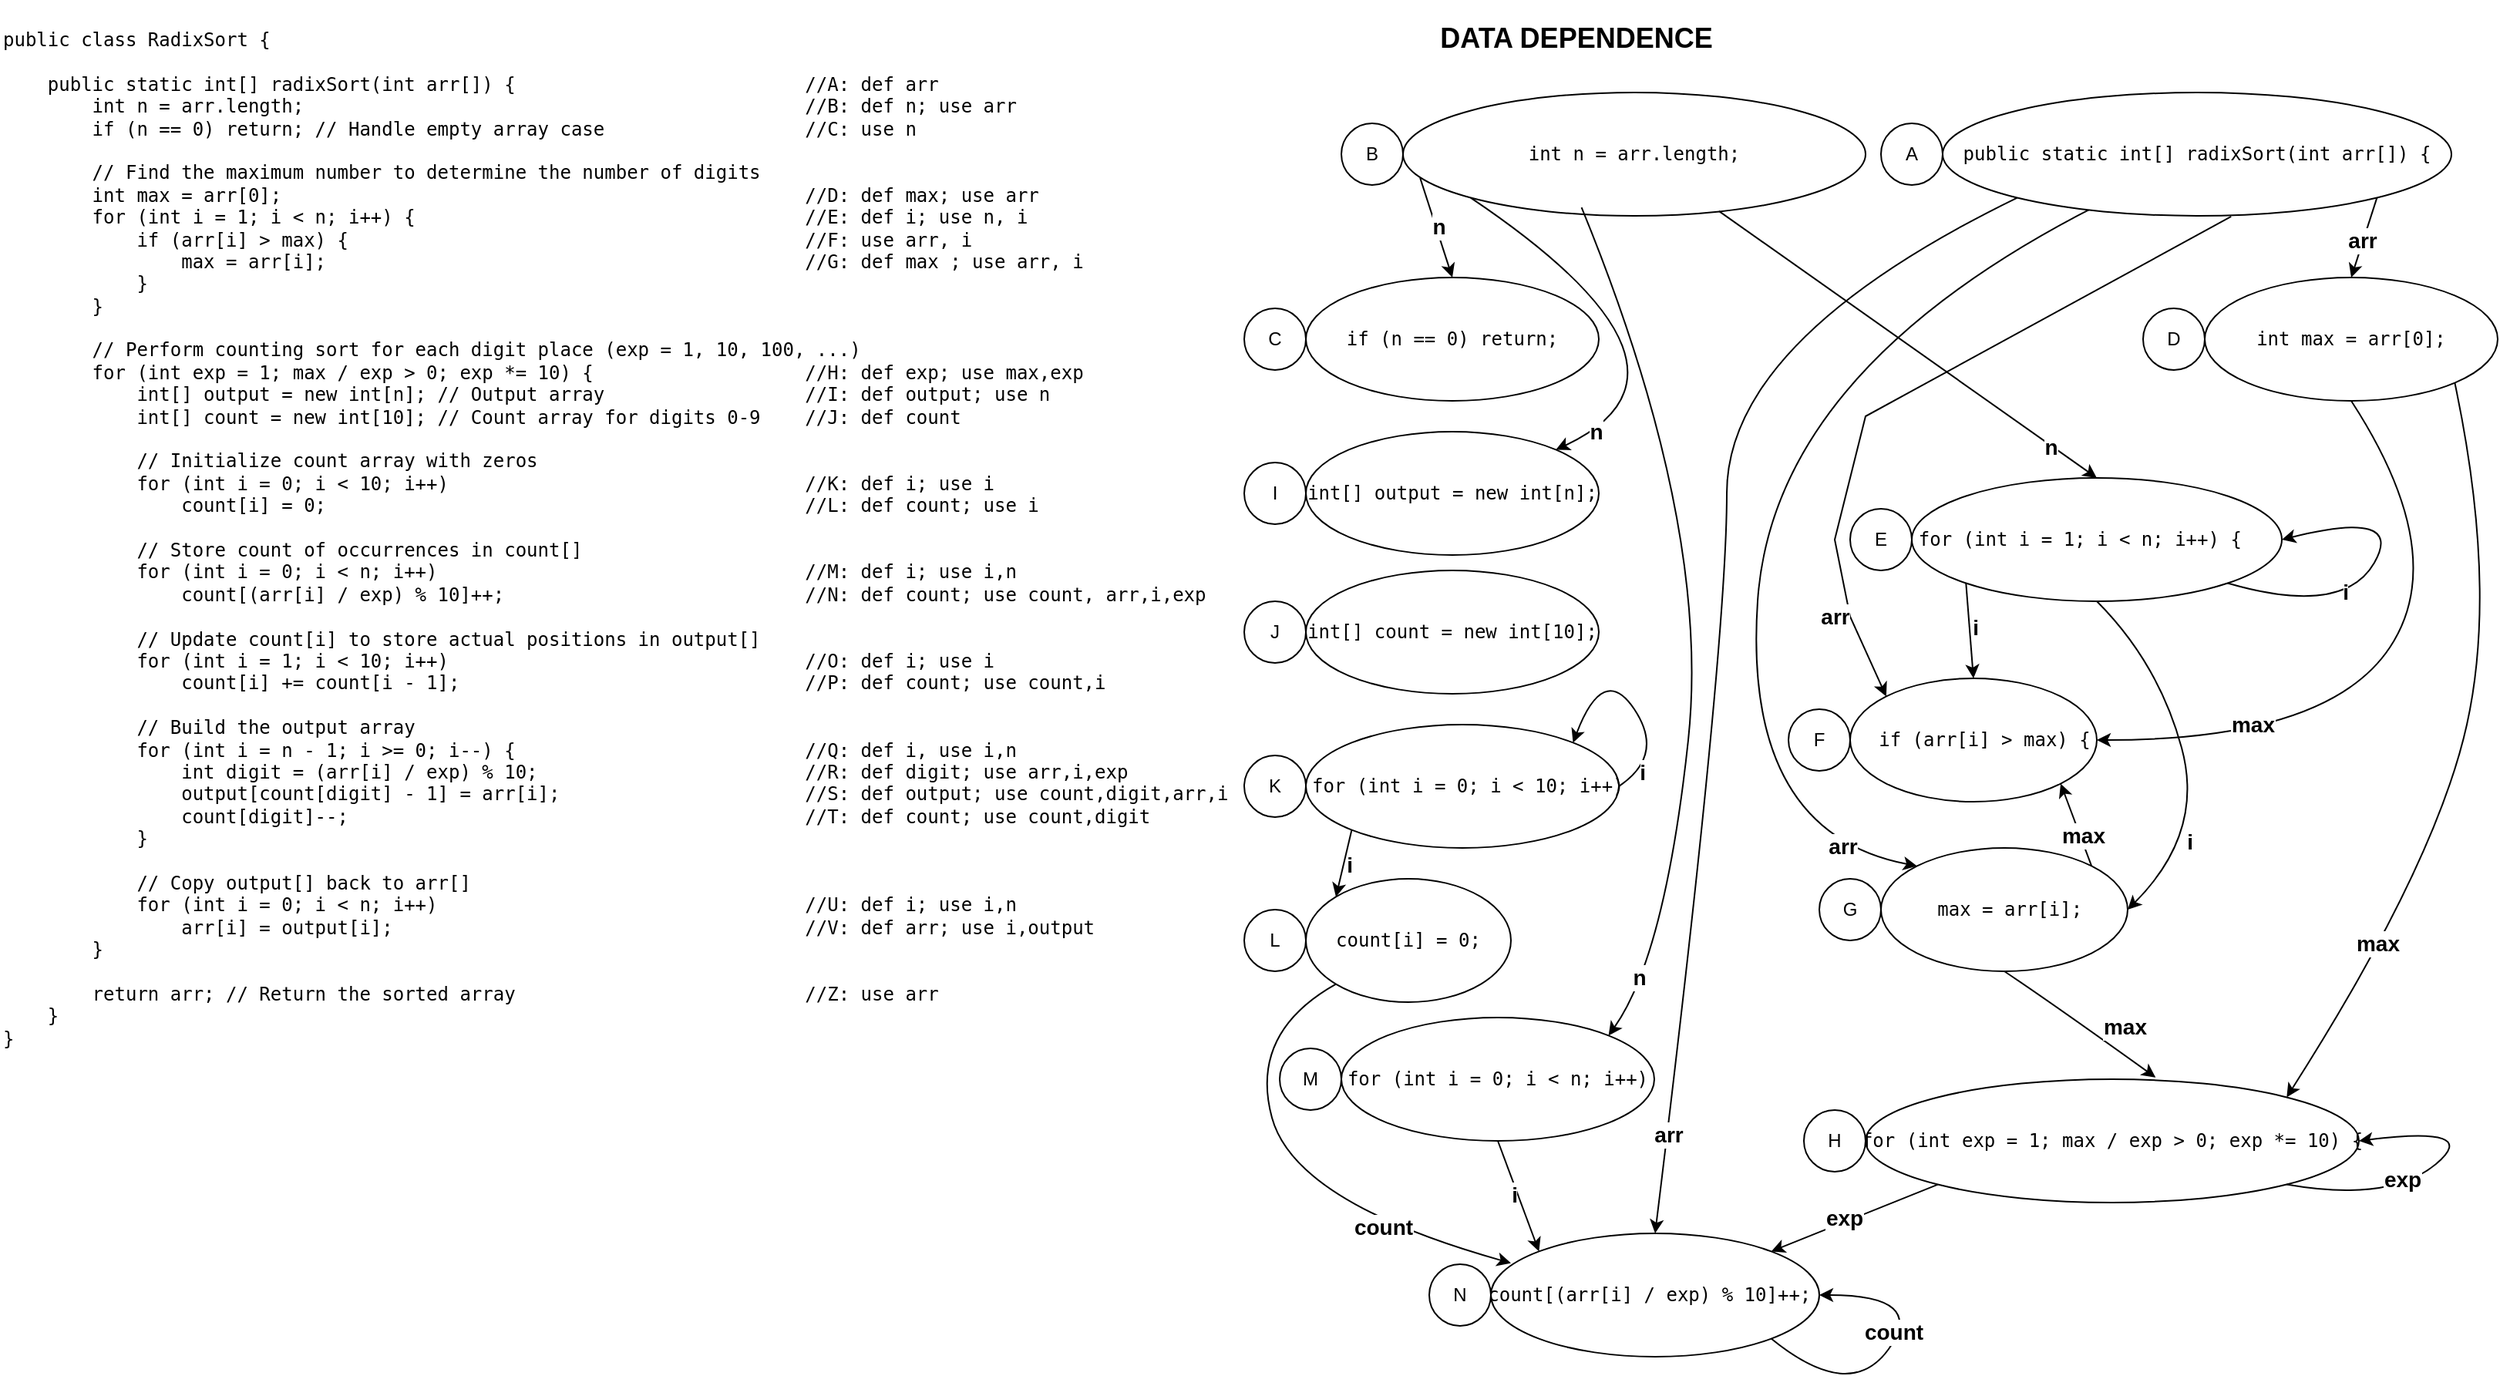 <mxfile version="26.2.3">
  <diagram name="Pagina-1" id="IpRWa3jcy0147Zh6d9rQ">
    <mxGraphModel dx="1680" dy="916" grid="1" gridSize="10" guides="1" tooltips="1" connect="1" arrows="1" fold="1" page="1" pageScale="1" pageWidth="827" pageHeight="1169" math="0" shadow="0">
      <root>
        <mxCell id="0" />
        <mxCell id="1" parent="0" />
        <mxCell id="yl5XS7yj3IDsIzwmvnov-1" value="&lt;pre id=&quot;yui_3_18_1_1_1743842538325_100&quot;&gt;&lt;code class=&quot;language-java&quot;&gt;public class RadixSort {&lt;br&gt;&lt;br&gt;    public static int[] radixSort(int arr[]) {&lt;span style=&quot;white-space: pre;&quot;&gt;&#x9;&lt;/span&gt;&lt;span style=&quot;white-space: pre;&quot;&gt;&#x9;&lt;/span&gt;&lt;span style=&quot;white-space: pre;&quot;&gt;&#x9;&lt;/span&gt;&lt;span style=&quot;white-space: pre;&quot;&gt;&#x9;&lt;/span&gt;//A: def arr&lt;br&gt;        int n = arr.length;&lt;span style=&quot;white-space: pre;&quot;&gt;&#x9;&lt;/span&gt;&lt;span style=&quot;white-space: pre;&quot;&gt;&#x9;&lt;span style=&quot;white-space: pre;&quot;&gt;&#x9;&lt;/span&gt;&lt;/span&gt;&lt;span style=&quot;white-space: pre;&quot;&gt;&#x9;&lt;/span&gt;&lt;span style=&quot;white-space: pre;&quot;&gt;&#x9;&lt;/span&gt;&lt;span style=&quot;white-space: pre;&quot;&gt;&#x9;&lt;/span&gt;&lt;span style=&quot;white-space: pre;&quot;&gt;//B: def n; use arr&lt;/span&gt;&lt;br&gt;        if (n == 0) return; // Handle empty array case&lt;span style=&quot;white-space: pre;&quot;&gt;&#x9;&lt;/span&gt;&lt;span style=&quot;white-space: pre;&quot;&gt;&#x9;&lt;/span&gt;&lt;span style=&quot;white-space: pre;&quot;&gt;&#x9;&lt;/span&gt;//C: use n&lt;br&gt;&lt;br&gt;        // Find the maximum number to determine the number of digits&lt;br&gt;        int max = arr[0];&lt;span style=&quot;white-space: pre;&quot;&gt;&#x9;&lt;/span&gt;&lt;span style=&quot;white-space: pre;&quot;&gt;&#x9;&lt;/span&gt;&lt;span style=&quot;white-space: pre;&quot;&gt;&#x9;&lt;/span&gt;&lt;span style=&quot;white-space: pre;&quot;&gt;&#x9;&lt;/span&gt;&lt;span style=&quot;white-space: pre;&quot;&gt;&#x9;&lt;/span&gt;&lt;span style=&quot;white-space: pre;&quot;&gt;&#x9;//&lt;/span&gt;D: def max; use arr&lt;br&gt;        for (int i = 1; i &amp;lt; n; i++) {&lt;span style=&quot;white-space: pre;&quot;&gt;&#x9;&lt;/span&gt;&lt;span style=&quot;white-space: pre;&quot;&gt;&#x9;&lt;/span&gt;&lt;span style=&quot;white-space: pre;&quot;&gt;&#x9;&lt;/span&gt;&lt;span style=&quot;white-space: pre;&quot;&gt;&#x9;&lt;/span&gt;&lt;span style=&quot;white-space: pre;&quot;&gt;&#x9;&lt;/span&gt;//E: def i; use n, i&lt;br&gt;            if (arr[i] &amp;gt; max) {&lt;span style=&quot;white-space: pre;&quot;&gt;&#x9;&lt;/span&gt;&lt;span style=&quot;white-space: pre;&quot;&gt;&#x9;&lt;/span&gt;&lt;span style=&quot;white-space: pre;&quot;&gt;&#x9;&lt;/span&gt;&lt;span style=&quot;white-space: pre;&quot;&gt;&#x9;&lt;/span&gt;&lt;span style=&quot;white-space: pre;&quot;&gt;&#x9;&lt;/span&gt;&lt;span style=&quot;white-space: pre;&quot;&gt;&#x9;&lt;/span&gt;//F: use arr, i&lt;br&gt;                max = arr[i];&lt;span style=&quot;white-space: pre;&quot;&gt;&#x9;&lt;/span&gt;&lt;span style=&quot;white-space: pre;&quot;&gt;&#x9;&lt;/span&gt;&lt;span style=&quot;white-space: pre;&quot;&gt;&#x9;&lt;/span&gt;&lt;span style=&quot;white-space: pre;&quot;&gt;&#x9;&lt;/span&gt;&lt;span style=&quot;white-space: pre;&quot;&gt;&#x9;&lt;/span&gt;&lt;span style=&quot;white-space: pre;&quot;&gt;&#x9;&lt;/span&gt;//G: def max ; use arr, i&lt;br&gt;            }&lt;br&gt;        }&lt;br&gt;&lt;br&gt;        // Perform counting sort for each digit place (exp = 1, 10, 100, ...)&lt;br&gt;        for (int exp = 1; max / exp &amp;gt; 0; exp *= 10) {&lt;span style=&quot;white-space: pre;&quot;&gt;&#x9;&lt;/span&gt;&lt;span style=&quot;white-space: pre;&quot;&gt;&#x9;&lt;/span&gt;&lt;span style=&quot;white-space: pre;&quot;&gt;&#x9;&lt;/span&gt;&lt;span style=&quot;white-space: pre;&quot;&gt;//&lt;/span&gt;H: def exp; use max,exp&lt;br&gt;            int[] output = new int[n]; // Output array&lt;span style=&quot;white-space: pre;&quot;&gt;&#x9;&lt;/span&gt;&lt;span style=&quot;white-space: pre;&quot;&gt;&#x9;&lt;/span&gt;&lt;span style=&quot;white-space: pre;&quot;&gt;&#x9;&lt;/span&gt;//I: def output; use n&lt;br&gt;            int[] count = new int[10]; // Count array for digits 0-9&lt;span style=&quot;white-space: pre;&quot;&gt;&#x9;&lt;/span&gt;//J: def count&lt;br&gt;&lt;br&gt;            // Initialize count array with zeros&lt;br&gt;            for (int i = 0; i &amp;lt; 10; i++)&lt;span style=&quot;white-space: pre;&quot;&gt;&#x9;&lt;/span&gt;&lt;span style=&quot;white-space: pre;&quot;&gt;&#x9;&lt;/span&gt;&lt;span style=&quot;white-space: pre;&quot;&gt;&#x9;&lt;/span&gt;&lt;span style=&quot;white-space: pre;&quot;&gt;&#x9;&lt;/span&gt;//K: def i; use i&lt;br&gt;                count[i] = 0;&lt;span style=&quot;white-space: pre;&quot;&gt;&#x9;&lt;/span&gt;&lt;span style=&quot;white-space: pre;&quot;&gt;&#x9;&lt;/span&gt;&lt;span style=&quot;white-space: pre;&quot;&gt;&#x9;&lt;/span&gt;&lt;span style=&quot;white-space: pre;&quot;&gt;&#x9;&lt;/span&gt;&lt;span style=&quot;white-space: pre;&quot;&gt;&#x9;&lt;/span&gt;&lt;span style=&quot;white-space: pre;&quot;&gt;&#x9;&lt;/span&gt;//L: def count; use i&lt;br&gt;&lt;br&gt;            // Store count of occurrences in count[]&lt;br&gt;            for (int i = 0; i &amp;lt; n; i++)&lt;span style=&quot;white-space: pre;&quot;&gt;&#x9;&lt;/span&gt;&lt;span style=&quot;white-space: pre;&quot;&gt;&#x9;&lt;/span&gt;&lt;span style=&quot;white-space: pre;&quot;&gt;&#x9;&lt;/span&gt;&lt;span style=&quot;white-space: pre;&quot;&gt;&#x9;&lt;/span&gt;&lt;span style=&quot;white-space: pre;&quot;&gt;&#x9;&lt;/span&gt;//M: def i; use i,n&lt;br&gt;                count[(arr[i] / exp) % 10]++;&lt;span style=&quot;white-space: pre;&quot;&gt;&#x9;&lt;/span&gt;&lt;span style=&quot;white-space: pre;&quot;&gt;&#x9;&lt;/span&gt;&lt;span style=&quot;white-space: pre;&quot;&gt;&#x9;&lt;/span&gt;&lt;span style=&quot;white-space: pre;&quot;&gt;&#x9;&lt;/span&gt;//N: def count; use count, arr,i,exp&lt;br&gt;&lt;br&gt;            // Update count[i] to store actual positions in output[]&lt;br&gt;            for (int i = 1; i &amp;lt; 10; i++)&lt;span style=&quot;white-space: pre;&quot;&gt;&#x9;&lt;/span&gt;&lt;span style=&quot;white-space: pre;&quot;&gt;&#x9;&lt;/span&gt;&lt;span style=&quot;white-space: pre;&quot;&gt;&#x9;&lt;/span&gt;&lt;span style=&quot;white-space: pre;&quot;&gt;&#x9;&lt;/span&gt;//O: def i; use i&lt;br&gt;                count[i] += count[i - 1];&lt;span style=&quot;white-space: pre;&quot;&gt;&#x9;&lt;/span&gt;&lt;span style=&quot;white-space: pre;&quot;&gt;&#x9;&lt;/span&gt;&lt;span style=&quot;white-space: pre;&quot;&gt;&#x9;&lt;/span&gt;&lt;span style=&quot;white-space: pre;&quot;&gt;&#x9;&lt;/span&gt;//P: def count; use count,i&lt;br&gt;&lt;br&gt;            // Build the output array&lt;br&gt;            for (int i = n - 1; i &amp;gt;= 0; i--) {&lt;span style=&quot;white-space: pre;&quot;&gt;&#x9;&lt;/span&gt;&lt;span style=&quot;white-space: pre;&quot;&gt;&#x9;&lt;/span&gt;&lt;span style=&quot;white-space: pre;&quot;&gt;&#x9;&lt;/span&gt;&lt;span style=&quot;white-space: pre;&quot;&gt;&#x9;&lt;/span&gt;//Q: def i, use i,n&lt;br&gt;                int digit = (arr[i] / exp) % 10;&lt;span style=&quot;white-space: pre;&quot;&gt;&#x9;&lt;/span&gt;&lt;span style=&quot;white-space: pre;&quot;&gt;&#x9;&lt;/span&gt;&lt;span style=&quot;white-space: pre;&quot;&gt;&#x9;&lt;/span&gt;//R: def digit; use arr,i,exp&lt;br&gt;                output[count[digit] - 1] = arr[i];&lt;span style=&quot;white-space: pre;&quot;&gt;&#x9;&lt;/span&gt;&lt;span style=&quot;white-space: pre;&quot;&gt;&#x9;&lt;/span&gt;&lt;span style=&quot;white-space: pre;&quot;&gt;&#x9;&lt;/span&gt;//S: def output; use count,digit,arr,i&lt;br&gt;                count[digit]--;&lt;span style=&quot;white-space: pre;&quot;&gt;&#x9;&lt;/span&gt;&lt;span style=&quot;white-space: pre;&quot;&gt;&#x9;&lt;/span&gt;&lt;span style=&quot;white-space: pre;&quot;&gt;&#x9;&lt;/span&gt;&lt;span style=&quot;white-space: pre;&quot;&gt;&#x9;&lt;/span&gt;&lt;span style=&quot;white-space: pre;&quot;&gt;&#x9;&lt;/span&gt;&lt;span style=&quot;white-space: pre;&quot;&gt;&#x9;&lt;/span&gt;//T: def count; use count,digit&lt;br&gt;            }&lt;br&gt;&lt;br&gt;            // Copy output[] back to arr[]&lt;br&gt;            for (int i = 0; i &amp;lt; n; i++)&lt;span style=&quot;white-space: pre;&quot;&gt;&#x9;&lt;/span&gt;&lt;span style=&quot;white-space: pre;&quot;&gt;&#x9;&lt;/span&gt;&lt;span style=&quot;white-space: pre;&quot;&gt;&#x9;&lt;/span&gt;&lt;span style=&quot;white-space: pre;&quot;&gt;&#x9;&lt;/span&gt;&lt;span style=&quot;white-space: pre;&quot;&gt;&#x9;&lt;/span&gt;//U: def i; use i,n&lt;br&gt;                arr[i] = output[i];&lt;span style=&quot;white-space: pre;&quot;&gt;&#x9;&lt;/span&gt;&lt;span style=&quot;white-space: pre;&quot;&gt;&#x9;&lt;/span&gt;&lt;span style=&quot;white-space: pre;&quot;&gt;&#x9;&lt;/span&gt;&lt;span style=&quot;white-space: pre;&quot;&gt;&#x9;&lt;/span&gt;&lt;span style=&quot;white-space: pre;&quot;&gt;&#x9;&lt;/span&gt;//V: def arr; use i,output&lt;br&gt;        }&lt;br&gt;        &lt;br&gt;        return arr; // Return the sorted array&lt;span style=&quot;white-space: pre;&quot;&gt;&#x9;&lt;/span&gt;&lt;span style=&quot;white-space: pre;&quot;&gt;&#x9;&lt;/span&gt;&lt;span style=&quot;white-space: pre;&quot;&gt;&#x9;&lt;/span&gt;&lt;span style=&quot;white-space: pre;&quot;&gt;&#x9;&lt;/span&gt;//Z: use arr&lt;br&gt;    }&lt;br&gt;}&lt;/code&gt;&lt;/pre&gt;" style="text;html=1;whiteSpace=wrap;overflow=hidden;rounded=0;" vertex="1" parent="1">
          <mxGeometry x="20" y="20" width="800" height="700" as="geometry" />
        </mxCell>
        <mxCell id="yl5XS7yj3IDsIzwmvnov-2" value="&lt;pre id=&quot;yui_3_18_1_1_1743842538325_100&quot;&gt;&lt;code class=&quot;language-java&quot;&gt;int n = arr.length;&lt;/code&gt;&lt;/pre&gt;" style="ellipse;whiteSpace=wrap;html=1;" vertex="1" parent="1">
          <mxGeometry x="930" y="80" width="300" height="80" as="geometry" />
        </mxCell>
        <mxCell id="yl5XS7yj3IDsIzwmvnov-3" value="B" style="ellipse;whiteSpace=wrap;html=1;" vertex="1" parent="1">
          <mxGeometry x="890" y="100" width="40" height="40" as="geometry" />
        </mxCell>
        <mxCell id="yl5XS7yj3IDsIzwmvnov-4" value="&lt;b&gt;&lt;font style=&quot;font-size: 18px;&quot;&gt;&amp;nbsp;DATA DEPENDENCE&lt;/font&gt;&lt;/b&gt;" style="text;html=1;align=center;verticalAlign=middle;whiteSpace=wrap;rounded=0;" vertex="1" parent="1">
          <mxGeometry x="910" y="30" width="260" height="30" as="geometry" />
        </mxCell>
        <mxCell id="yl5XS7yj3IDsIzwmvnov-5" value="&lt;pre id=&quot;yui_3_18_1_1_1743842538325_100&quot;&gt;&lt;code class=&quot;language-java&quot;&gt;if (n == 0) return;&lt;/code&gt;&lt;/pre&gt;" style="ellipse;whiteSpace=wrap;html=1;" vertex="1" parent="1">
          <mxGeometry x="867" y="200" width="190" height="80" as="geometry" />
        </mxCell>
        <mxCell id="yl5XS7yj3IDsIzwmvnov-6" value="C" style="ellipse;whiteSpace=wrap;html=1;" vertex="1" parent="1">
          <mxGeometry x="827" y="220" width="40" height="40" as="geometry" />
        </mxCell>
        <mxCell id="yl5XS7yj3IDsIzwmvnov-7" value="" style="endArrow=classic;html=1;rounded=0;exitX=0.037;exitY=0.693;exitDx=0;exitDy=0;entryX=0.5;entryY=0;entryDx=0;entryDy=0;fontSize=14;exitPerimeter=0;" edge="1" parent="1" source="yl5XS7yj3IDsIzwmvnov-2" target="yl5XS7yj3IDsIzwmvnov-5">
          <mxGeometry width="50" height="50" relative="1" as="geometry">
            <mxPoint x="860" y="420" as="sourcePoint" />
            <mxPoint x="910" y="370" as="targetPoint" />
          </mxGeometry>
        </mxCell>
        <mxCell id="yl5XS7yj3IDsIzwmvnov-9" value="&lt;div&gt;&lt;b&gt;n&lt;/b&gt;&lt;/div&gt;" style="edgeLabel;html=1;align=center;verticalAlign=middle;resizable=0;points=[];fontSize=14;" vertex="1" connectable="0" parent="yl5XS7yj3IDsIzwmvnov-7">
          <mxGeometry x="-0.034" y="2" relative="1" as="geometry">
            <mxPoint y="1" as="offset" />
          </mxGeometry>
        </mxCell>
        <mxCell id="yl5XS7yj3IDsIzwmvnov-11" value="&lt;pre id=&quot;yui_3_18_1_1_1743842538325_100&quot;&gt;&lt;code class=&quot;language-java&quot;&gt;int max = arr[0];&lt;/code&gt;&lt;/pre&gt;" style="ellipse;whiteSpace=wrap;html=1;" vertex="1" parent="1">
          <mxGeometry x="1450" y="200" width="190" height="80" as="geometry" />
        </mxCell>
        <mxCell id="yl5XS7yj3IDsIzwmvnov-12" value="D" style="ellipse;whiteSpace=wrap;html=1;" vertex="1" parent="1">
          <mxGeometry x="1410" y="220" width="40" height="40" as="geometry" />
        </mxCell>
        <mxCell id="yl5XS7yj3IDsIzwmvnov-16" value="" style="endArrow=classic;html=1;rounded=0;exitX=1;exitY=1;exitDx=0;exitDy=0;entryX=0.5;entryY=0;entryDx=0;entryDy=0;" edge="1" parent="1" source="yl5XS7yj3IDsIzwmvnov-80" target="yl5XS7yj3IDsIzwmvnov-11">
          <mxGeometry width="50" height="50" relative="1" as="geometry">
            <mxPoint x="860" y="420" as="sourcePoint" />
            <mxPoint x="910" y="370" as="targetPoint" />
          </mxGeometry>
        </mxCell>
        <mxCell id="yl5XS7yj3IDsIzwmvnov-17" value="&lt;b&gt;arr&lt;/b&gt;" style="edgeLabel;html=1;align=center;verticalAlign=middle;resizable=0;points=[];fontSize=14;" vertex="1" connectable="0" parent="yl5XS7yj3IDsIzwmvnov-16">
          <mxGeometry x="0.032" y="-1" relative="1" as="geometry">
            <mxPoint y="1" as="offset" />
          </mxGeometry>
        </mxCell>
        <mxCell id="yl5XS7yj3IDsIzwmvnov-18" value="&lt;pre id=&quot;yui_3_18_1_1_1743842538325_100&quot;&gt;&lt;code class=&quot;language-java&quot;&gt;for (int i = 1; i &amp;lt; n; i++) {&lt;span style=&quot;white-space: pre;&quot;&gt;&#x9;&lt;/span&gt;&lt;/code&gt;&lt;/pre&gt;" style="ellipse;whiteSpace=wrap;html=1;" vertex="1" parent="1">
          <mxGeometry x="1260" y="330" width="240" height="80" as="geometry" />
        </mxCell>
        <mxCell id="yl5XS7yj3IDsIzwmvnov-19" value="E" style="ellipse;whiteSpace=wrap;html=1;" vertex="1" parent="1">
          <mxGeometry x="1220" y="350" width="40" height="40" as="geometry" />
        </mxCell>
        <mxCell id="yl5XS7yj3IDsIzwmvnov-20" value="" style="endArrow=classic;html=1;rounded=0;exitX=0.683;exitY=0.962;exitDx=0;exitDy=0;exitPerimeter=0;entryX=0.5;entryY=0;entryDx=0;entryDy=0;" edge="1" parent="1" source="yl5XS7yj3IDsIzwmvnov-2" target="yl5XS7yj3IDsIzwmvnov-18">
          <mxGeometry width="50" height="50" relative="1" as="geometry">
            <mxPoint x="860" y="420" as="sourcePoint" />
            <mxPoint x="910" y="370" as="targetPoint" />
          </mxGeometry>
        </mxCell>
        <mxCell id="yl5XS7yj3IDsIzwmvnov-21" value="n" style="edgeLabel;html=1;align=center;verticalAlign=middle;resizable=0;points=[];fontStyle=1;fontSize=14;" vertex="1" connectable="0" parent="yl5XS7yj3IDsIzwmvnov-20">
          <mxGeometry x="0.317" y="2" relative="1" as="geometry">
            <mxPoint x="52" y="41" as="offset" />
          </mxGeometry>
        </mxCell>
        <mxCell id="yl5XS7yj3IDsIzwmvnov-22" value="" style="curved=1;endArrow=classic;html=1;rounded=0;exitX=1;exitY=1;exitDx=0;exitDy=0;entryX=1;entryY=0.5;entryDx=0;entryDy=0;" edge="1" parent="1" source="yl5XS7yj3IDsIzwmvnov-18" target="yl5XS7yj3IDsIzwmvnov-18">
          <mxGeometry width="50" height="50" relative="1" as="geometry">
            <mxPoint x="860" y="420" as="sourcePoint" />
            <mxPoint x="910" y="370" as="targetPoint" />
            <Array as="points">
              <mxPoint x="1540" y="420" />
              <mxPoint x="1580" y="350" />
            </Array>
          </mxGeometry>
        </mxCell>
        <mxCell id="yl5XS7yj3IDsIzwmvnov-23" value="&lt;b&gt;i&lt;/b&gt;" style="edgeLabel;html=1;align=center;verticalAlign=middle;resizable=0;points=[];fontSize=14;" vertex="1" connectable="0" parent="yl5XS7yj3IDsIzwmvnov-22">
          <mxGeometry x="-0.223" y="8" relative="1" as="geometry">
            <mxPoint y="1" as="offset" />
          </mxGeometry>
        </mxCell>
        <mxCell id="yl5XS7yj3IDsIzwmvnov-24" value="&lt;pre id=&quot;yui_3_18_1_1_1743842538325_100&quot;&gt;&lt;code class=&quot;language-java&quot;&gt;  if (arr[i] &amp;gt; max) {&lt;/code&gt;&lt;/pre&gt;" style="ellipse;whiteSpace=wrap;html=1;" vertex="1" parent="1">
          <mxGeometry x="1220" y="460" width="160" height="80" as="geometry" />
        </mxCell>
        <mxCell id="yl5XS7yj3IDsIzwmvnov-25" value="F" style="ellipse;whiteSpace=wrap;html=1;" vertex="1" parent="1">
          <mxGeometry x="1180" y="480" width="40" height="40" as="geometry" />
        </mxCell>
        <mxCell id="yl5XS7yj3IDsIzwmvnov-26" value="" style="endArrow=classic;html=1;rounded=0;exitX=0;exitY=1;exitDx=0;exitDy=0;entryX=0.5;entryY=0;entryDx=0;entryDy=0;" edge="1" parent="1" source="yl5XS7yj3IDsIzwmvnov-18" target="yl5XS7yj3IDsIzwmvnov-24">
          <mxGeometry width="50" height="50" relative="1" as="geometry">
            <mxPoint x="1270" y="330" as="sourcePoint" />
            <mxPoint x="1320" y="280" as="targetPoint" />
          </mxGeometry>
        </mxCell>
        <mxCell id="yl5XS7yj3IDsIzwmvnov-27" value="&lt;font style=&quot;font-size: 14px;&quot;&gt;&lt;b&gt;i&lt;/b&gt;&lt;/font&gt;" style="edgeLabel;html=1;align=center;verticalAlign=middle;resizable=0;points=[];" vertex="1" connectable="0" parent="yl5XS7yj3IDsIzwmvnov-26">
          <mxGeometry x="-0.074" y="3" relative="1" as="geometry">
            <mxPoint as="offset" />
          </mxGeometry>
        </mxCell>
        <mxCell id="yl5XS7yj3IDsIzwmvnov-28" value="" style="endArrow=classic;html=1;rounded=0;exitX=0.567;exitY=1.006;exitDx=0;exitDy=0;exitPerimeter=0;entryX=0;entryY=0;entryDx=0;entryDy=0;" edge="1" parent="1" source="yl5XS7yj3IDsIzwmvnov-80" target="yl5XS7yj3IDsIzwmvnov-24">
          <mxGeometry width="50" height="50" relative="1" as="geometry">
            <mxPoint x="1270" y="330" as="sourcePoint" />
            <mxPoint x="1320" y="280" as="targetPoint" />
            <Array as="points">
              <mxPoint x="1230" y="290" />
              <mxPoint x="1210" y="370" />
              <mxPoint x="1220" y="420" />
            </Array>
          </mxGeometry>
        </mxCell>
        <mxCell id="yl5XS7yj3IDsIzwmvnov-30" value="&lt;b&gt;&lt;font style=&quot;font-size: 14px;&quot;&gt;arr&lt;/font&gt;&lt;/b&gt;" style="edgeLabel;html=1;align=center;verticalAlign=middle;resizable=0;points=[];" vertex="1" connectable="0" parent="yl5XS7yj3IDsIzwmvnov-28">
          <mxGeometry x="-0.115" y="1" relative="1" as="geometry">
            <mxPoint x="-79" y="161" as="offset" />
          </mxGeometry>
        </mxCell>
        <mxCell id="yl5XS7yj3IDsIzwmvnov-31" value="" style="curved=1;endArrow=classic;html=1;rounded=0;exitX=0.5;exitY=1;exitDx=0;exitDy=0;entryX=1;entryY=0.5;entryDx=0;entryDy=0;" edge="1" parent="1" source="yl5XS7yj3IDsIzwmvnov-11" target="yl5XS7yj3IDsIzwmvnov-24">
          <mxGeometry width="50" height="50" relative="1" as="geometry">
            <mxPoint x="1270" y="330" as="sourcePoint" />
            <mxPoint x="1320" y="280" as="targetPoint" />
            <Array as="points">
              <mxPoint x="1610" y="380" />
              <mxPoint x="1530" y="500" />
            </Array>
          </mxGeometry>
        </mxCell>
        <mxCell id="yl5XS7yj3IDsIzwmvnov-32" value="&lt;b&gt;&lt;font style=&quot;font-size: 14px;&quot;&gt;max&lt;/font&gt;&lt;/b&gt;" style="edgeLabel;html=1;align=center;verticalAlign=middle;resizable=0;points=[];" vertex="1" connectable="0" parent="yl5XS7yj3IDsIzwmvnov-31">
          <mxGeometry x="0.756" y="1" relative="1" as="geometry">
            <mxPoint x="50" y="-11" as="offset" />
          </mxGeometry>
        </mxCell>
        <mxCell id="yl5XS7yj3IDsIzwmvnov-33" value="&lt;pre id=&quot;yui_3_18_1_1_1743842538325_100&quot;&gt;&lt;code class=&quot;language-java&quot;&gt; max = arr[i];&lt;/code&gt;&lt;/pre&gt;" style="ellipse;whiteSpace=wrap;html=1;" vertex="1" parent="1">
          <mxGeometry x="1240" y="570" width="160" height="80" as="geometry" />
        </mxCell>
        <mxCell id="yl5XS7yj3IDsIzwmvnov-34" value="G" style="ellipse;whiteSpace=wrap;html=1;" vertex="1" parent="1">
          <mxGeometry x="1200" y="590" width="40" height="40" as="geometry" />
        </mxCell>
        <mxCell id="yl5XS7yj3IDsIzwmvnov-35" value="" style="endArrow=classic;html=1;rounded=0;exitX=1;exitY=0;exitDx=0;exitDy=0;entryX=1;entryY=1;entryDx=0;entryDy=0;" edge="1" parent="1" source="yl5XS7yj3IDsIzwmvnov-33" target="yl5XS7yj3IDsIzwmvnov-24">
          <mxGeometry width="50" height="50" relative="1" as="geometry">
            <mxPoint x="1250" y="410" as="sourcePoint" />
            <mxPoint x="1300" y="360" as="targetPoint" />
          </mxGeometry>
        </mxCell>
        <mxCell id="yl5XS7yj3IDsIzwmvnov-36" value="&lt;font style=&quot;font-size: 14px;&quot;&gt;&lt;b&gt;max&lt;/b&gt;&lt;/font&gt;" style="edgeLabel;html=1;align=center;verticalAlign=middle;resizable=0;points=[];" vertex="1" connectable="0" parent="yl5XS7yj3IDsIzwmvnov-35">
          <mxGeometry x="-0.258" y="-2" relative="1" as="geometry">
            <mxPoint as="offset" />
          </mxGeometry>
        </mxCell>
        <mxCell id="yl5XS7yj3IDsIzwmvnov-37" value="" style="curved=1;endArrow=classic;html=1;rounded=0;exitX=0.5;exitY=1;exitDx=0;exitDy=0;entryX=1;entryY=0.5;entryDx=0;entryDy=0;" edge="1" parent="1" source="yl5XS7yj3IDsIzwmvnov-18" target="yl5XS7yj3IDsIzwmvnov-33">
          <mxGeometry width="50" height="50" relative="1" as="geometry">
            <mxPoint x="1250" y="410" as="sourcePoint" />
            <mxPoint x="1300" y="360" as="targetPoint" />
            <Array as="points">
              <mxPoint x="1420" y="450" />
              <mxPoint x="1450" y="560" />
            </Array>
          </mxGeometry>
        </mxCell>
        <mxCell id="yl5XS7yj3IDsIzwmvnov-38" value="&lt;font style=&quot;font-size: 14px;&quot;&gt;&lt;b&gt;i&lt;/b&gt;&lt;/font&gt;" style="edgeLabel;html=1;align=center;verticalAlign=middle;resizable=0;points=[];" vertex="1" connectable="0" parent="yl5XS7yj3IDsIzwmvnov-37">
          <mxGeometry x="0.51" y="-3" relative="1" as="geometry">
            <mxPoint as="offset" />
          </mxGeometry>
        </mxCell>
        <mxCell id="yl5XS7yj3IDsIzwmvnov-39" value="" style="curved=1;endArrow=classic;html=1;rounded=0;exitX=0.303;exitY=0.918;exitDx=0;exitDy=0;exitPerimeter=0;entryX=0;entryY=0;entryDx=0;entryDy=0;" edge="1" parent="1" source="yl5XS7yj3IDsIzwmvnov-80" target="yl5XS7yj3IDsIzwmvnov-33">
          <mxGeometry width="50" height="50" relative="1" as="geometry">
            <mxPoint x="1250" y="450" as="sourcePoint" />
            <mxPoint x="1300" y="400" as="targetPoint" />
            <Array as="points">
              <mxPoint x="1170" y="260" />
              <mxPoint x="1150" y="560" />
            </Array>
          </mxGeometry>
        </mxCell>
        <mxCell id="yl5XS7yj3IDsIzwmvnov-40" value="&lt;b&gt;&lt;font style=&quot;font-size: 14px;&quot;&gt;arr&lt;/font&gt;&lt;/b&gt;" style="edgeLabel;html=1;align=center;verticalAlign=middle;resizable=0;points=[];" vertex="1" connectable="0" parent="yl5XS7yj3IDsIzwmvnov-39">
          <mxGeometry x="0.844" y="4" relative="1" as="geometry">
            <mxPoint as="offset" />
          </mxGeometry>
        </mxCell>
        <mxCell id="yl5XS7yj3IDsIzwmvnov-42" value="&lt;pre id=&quot;yui_3_18_1_1_1743842538325_100&quot;&gt;&lt;code class=&quot;language-java&quot;&gt;for (int exp = 1; max / exp &amp;gt; 0; exp *= 10) {&lt;/code&gt;&lt;/pre&gt;" style="ellipse;whiteSpace=wrap;html=1;" vertex="1" parent="1">
          <mxGeometry x="1230" y="720" width="320" height="80" as="geometry" />
        </mxCell>
        <mxCell id="yl5XS7yj3IDsIzwmvnov-43" value="H" style="ellipse;whiteSpace=wrap;html=1;" vertex="1" parent="1">
          <mxGeometry x="1190" y="740" width="40" height="40" as="geometry" />
        </mxCell>
        <mxCell id="yl5XS7yj3IDsIzwmvnov-45" value="" style="curved=1;endArrow=classic;html=1;rounded=0;exitX=1;exitY=1;exitDx=0;exitDy=0;entryX=1;entryY=0.5;entryDx=0;entryDy=0;" edge="1" parent="1" source="yl5XS7yj3IDsIzwmvnov-42" target="yl5XS7yj3IDsIzwmvnov-42">
          <mxGeometry width="50" height="50" relative="1" as="geometry">
            <mxPoint x="1400" y="660" as="sourcePoint" />
            <mxPoint x="1450" y="610" as="targetPoint" />
            <Array as="points">
              <mxPoint x="1570" y="800" />
              <mxPoint x="1630" y="750" />
            </Array>
          </mxGeometry>
        </mxCell>
        <mxCell id="yl5XS7yj3IDsIzwmvnov-47" value="&lt;font style=&quot;font-size: 14px;&quot;&gt;&lt;b&gt;exp&lt;/b&gt;&lt;/font&gt;" style="edgeLabel;html=1;align=center;verticalAlign=middle;resizable=0;points=[];" vertex="1" connectable="0" parent="yl5XS7yj3IDsIzwmvnov-45">
          <mxGeometry x="-0.26" y="8" relative="1" as="geometry">
            <mxPoint y="1" as="offset" />
          </mxGeometry>
        </mxCell>
        <mxCell id="yl5XS7yj3IDsIzwmvnov-48" value="" style="curved=1;endArrow=classic;html=1;rounded=0;exitX=0.5;exitY=1;exitDx=0;exitDy=0;entryX=0.588;entryY=-0.014;entryDx=0;entryDy=0;entryPerimeter=0;" edge="1" parent="1" source="yl5XS7yj3IDsIzwmvnov-33" target="yl5XS7yj3IDsIzwmvnov-42">
          <mxGeometry width="50" height="50" relative="1" as="geometry">
            <mxPoint x="1080" y="590" as="sourcePoint" />
            <mxPoint x="1130" y="540" as="targetPoint" />
            <Array as="points">
              <mxPoint x="1350" y="670" />
            </Array>
          </mxGeometry>
        </mxCell>
        <mxCell id="yl5XS7yj3IDsIzwmvnov-49" value="&lt;font style=&quot;font-size: 14px;&quot;&gt;&lt;b&gt;max&lt;/b&gt;&lt;/font&gt;" style="edgeLabel;html=1;align=center;verticalAlign=middle;resizable=0;points=[];" vertex="1" connectable="0" parent="yl5XS7yj3IDsIzwmvnov-48">
          <mxGeometry x="0.505" y="6" relative="1" as="geometry">
            <mxPoint y="-11" as="offset" />
          </mxGeometry>
        </mxCell>
        <mxCell id="yl5XS7yj3IDsIzwmvnov-50" value="&lt;pre id=&quot;yui_3_18_1_1_1743842538325_100&quot;&gt;&lt;code class=&quot;language-java&quot;&gt;int[] output = new int[n];&lt;/code&gt;&lt;/pre&gt;" style="ellipse;whiteSpace=wrap;html=1;" vertex="1" parent="1">
          <mxGeometry x="867" y="300" width="190" height="80" as="geometry" />
        </mxCell>
        <mxCell id="yl5XS7yj3IDsIzwmvnov-51" value="I" style="ellipse;whiteSpace=wrap;html=1;" vertex="1" parent="1">
          <mxGeometry x="827" y="320" width="40" height="40" as="geometry" />
        </mxCell>
        <mxCell id="yl5XS7yj3IDsIzwmvnov-52" value="" style="curved=1;endArrow=classic;html=1;rounded=0;exitX=0;exitY=1;exitDx=0;exitDy=0;entryX=1;entryY=0;entryDx=0;entryDy=0;" edge="1" parent="1" source="yl5XS7yj3IDsIzwmvnov-2" target="yl5XS7yj3IDsIzwmvnov-50">
          <mxGeometry width="50" height="50" relative="1" as="geometry">
            <mxPoint x="930" y="400" as="sourcePoint" />
            <mxPoint x="980" y="350" as="targetPoint" />
            <Array as="points">
              <mxPoint x="1140" y="260" />
            </Array>
          </mxGeometry>
        </mxCell>
        <mxCell id="yl5XS7yj3IDsIzwmvnov-53" value="&lt;font style=&quot;font-size: 14px;&quot;&gt;&lt;b&gt;n&lt;/b&gt;&lt;/font&gt;" style="edgeLabel;html=1;align=center;verticalAlign=middle;resizable=0;points=[];" vertex="1" connectable="0" parent="yl5XS7yj3IDsIzwmvnov-52">
          <mxGeometry x="0.826" relative="1" as="geometry">
            <mxPoint as="offset" />
          </mxGeometry>
        </mxCell>
        <mxCell id="yl5XS7yj3IDsIzwmvnov-54" value="&lt;pre id=&quot;yui_3_18_1_1_1743842538325_100&quot;&gt;&lt;code class=&quot;language-java&quot;&gt;int[] count = new int[10];&lt;/code&gt;&lt;/pre&gt;" style="ellipse;whiteSpace=wrap;html=1;" vertex="1" parent="1">
          <mxGeometry x="867" y="390" width="190" height="80" as="geometry" />
        </mxCell>
        <mxCell id="yl5XS7yj3IDsIzwmvnov-55" value="J" style="ellipse;whiteSpace=wrap;html=1;" vertex="1" parent="1">
          <mxGeometry x="827" y="410" width="40" height="40" as="geometry" />
        </mxCell>
        <mxCell id="yl5XS7yj3IDsIzwmvnov-57" value="&lt;pre id=&quot;yui_3_18_1_1_1743842538325_100&quot;&gt;&lt;code class=&quot;language-java&quot;&gt; for (int i = 0; i &amp;lt; 10; i++)&lt;/code&gt;&lt;/pre&gt;" style="ellipse;whiteSpace=wrap;html=1;" vertex="1" parent="1">
          <mxGeometry x="867" y="490" width="203" height="80" as="geometry" />
        </mxCell>
        <mxCell id="yl5XS7yj3IDsIzwmvnov-58" value="K" style="ellipse;whiteSpace=wrap;html=1;" vertex="1" parent="1">
          <mxGeometry x="827" y="510" width="40" height="40" as="geometry" />
        </mxCell>
        <mxCell id="yl5XS7yj3IDsIzwmvnov-59" value="" style="curved=1;endArrow=classic;html=1;rounded=0;exitX=1;exitY=0.5;exitDx=0;exitDy=0;entryX=1;entryY=0;entryDx=0;entryDy=0;" edge="1" parent="1" source="yl5XS7yj3IDsIzwmvnov-57" target="yl5XS7yj3IDsIzwmvnov-57">
          <mxGeometry width="50" height="50" relative="1" as="geometry">
            <mxPoint x="1020" y="460" as="sourcePoint" />
            <mxPoint x="1070" y="410" as="targetPoint" />
            <Array as="points">
              <mxPoint x="1100" y="510" />
              <mxPoint x="1060" y="450" />
            </Array>
          </mxGeometry>
        </mxCell>
        <mxCell id="yl5XS7yj3IDsIzwmvnov-61" value="&lt;b&gt;&lt;font style=&quot;font-size: 14px;&quot;&gt;i&lt;/font&gt;&lt;/b&gt;" style="edgeLabel;html=1;align=center;verticalAlign=middle;resizable=0;points=[];" vertex="1" connectable="0" parent="yl5XS7yj3IDsIzwmvnov-59">
          <mxGeometry x="-0.785" relative="1" as="geometry">
            <mxPoint as="offset" />
          </mxGeometry>
        </mxCell>
        <mxCell id="yl5XS7yj3IDsIzwmvnov-62" value="&lt;pre id=&quot;yui_3_18_1_1_1743842538325_100&quot;&gt;&lt;code class=&quot;language-java&quot;&gt;count[i] = 0;&lt;/code&gt;&lt;/pre&gt;" style="ellipse;whiteSpace=wrap;html=1;" vertex="1" parent="1">
          <mxGeometry x="867" y="590" width="133" height="80" as="geometry" />
        </mxCell>
        <mxCell id="yl5XS7yj3IDsIzwmvnov-63" value="L" style="ellipse;whiteSpace=wrap;html=1;" vertex="1" parent="1">
          <mxGeometry x="827" y="610" width="40" height="40" as="geometry" />
        </mxCell>
        <mxCell id="yl5XS7yj3IDsIzwmvnov-64" value="" style="endArrow=classic;html=1;rounded=0;exitX=0;exitY=1;exitDx=0;exitDy=0;entryX=0;entryY=0;entryDx=0;entryDy=0;" edge="1" parent="1" source="yl5XS7yj3IDsIzwmvnov-57" target="yl5XS7yj3IDsIzwmvnov-62">
          <mxGeometry width="50" height="50" relative="1" as="geometry">
            <mxPoint x="930" y="520" as="sourcePoint" />
            <mxPoint x="980" y="470" as="targetPoint" />
          </mxGeometry>
        </mxCell>
        <mxCell id="yl5XS7yj3IDsIzwmvnov-65" value="&lt;font style=&quot;font-size: 14px;&quot;&gt;&lt;b&gt;i&lt;/b&gt;&lt;/font&gt;" style="edgeLabel;html=1;align=center;verticalAlign=middle;resizable=0;points=[];" vertex="1" connectable="0" parent="yl5XS7yj3IDsIzwmvnov-64">
          <mxGeometry x="-0.023" y="3" relative="1" as="geometry">
            <mxPoint as="offset" />
          </mxGeometry>
        </mxCell>
        <mxCell id="yl5XS7yj3IDsIzwmvnov-66" value="&lt;pre id=&quot;yui_3_18_1_1_1743842538325_100&quot;&gt;&lt;code class=&quot;language-java&quot;&gt;for (int i = 0; i &amp;lt; n; i++)&lt;/code&gt;&lt;/pre&gt;" style="ellipse;whiteSpace=wrap;html=1;" vertex="1" parent="1">
          <mxGeometry x="890" y="680" width="203" height="80" as="geometry" />
        </mxCell>
        <mxCell id="yl5XS7yj3IDsIzwmvnov-67" value="M" style="ellipse;whiteSpace=wrap;html=1;" vertex="1" parent="1">
          <mxGeometry x="850" y="700" width="40" height="40" as="geometry" />
        </mxCell>
        <mxCell id="yl5XS7yj3IDsIzwmvnov-68" value="" style="curved=1;endArrow=classic;html=1;rounded=0;exitX=1;exitY=1;exitDx=0;exitDy=0;entryX=1;entryY=0;entryDx=0;entryDy=0;" edge="1" parent="1" source="yl5XS7yj3IDsIzwmvnov-11" target="yl5XS7yj3IDsIzwmvnov-42">
          <mxGeometry width="50" height="50" relative="1" as="geometry">
            <mxPoint x="770" y="440" as="sourcePoint" />
            <mxPoint x="820" y="390" as="targetPoint" />
            <Array as="points">
              <mxPoint x="1640" y="400" />
              <mxPoint x="1600" y="580" />
            </Array>
          </mxGeometry>
        </mxCell>
        <mxCell id="yl5XS7yj3IDsIzwmvnov-69" value="&lt;font style=&quot;font-size: 14px;&quot;&gt;&lt;b&gt;max&lt;/b&gt;&lt;/font&gt;" style="edgeLabel;html=1;align=center;verticalAlign=middle;resizable=0;points=[];" vertex="1" connectable="0" parent="yl5XS7yj3IDsIzwmvnov-68">
          <mxGeometry x="0.536" y="-4" relative="1" as="geometry">
            <mxPoint as="offset" />
          </mxGeometry>
        </mxCell>
        <mxCell id="yl5XS7yj3IDsIzwmvnov-70" value="" style="curved=1;endArrow=classic;html=1;rounded=0;exitX=0.386;exitY=0.932;exitDx=0;exitDy=0;exitPerimeter=0;entryX=1;entryY=0;entryDx=0;entryDy=0;" edge="1" parent="1" source="yl5XS7yj3IDsIzwmvnov-2" target="yl5XS7yj3IDsIzwmvnov-66">
          <mxGeometry width="50" height="50" relative="1" as="geometry">
            <mxPoint x="770" y="440" as="sourcePoint" />
            <mxPoint x="820" y="390" as="targetPoint" />
            <Array as="points">
              <mxPoint x="1130" y="360" />
              <mxPoint x="1100" y="640" />
            </Array>
          </mxGeometry>
        </mxCell>
        <mxCell id="yl5XS7yj3IDsIzwmvnov-71" value="&lt;font style=&quot;font-size: 14px;&quot;&gt;&lt;b&gt;n&lt;/b&gt;&lt;/font&gt;" style="edgeLabel;html=1;align=center;verticalAlign=middle;resizable=0;points=[];" vertex="1" connectable="0" parent="yl5XS7yj3IDsIzwmvnov-70">
          <mxGeometry x="0.848" y="-5" relative="1" as="geometry">
            <mxPoint x="-1" as="offset" />
          </mxGeometry>
        </mxCell>
        <mxCell id="yl5XS7yj3IDsIzwmvnov-72" value="&lt;pre id=&quot;yui_3_18_1_1_1743842538325_100&quot;&gt;&lt;code class=&quot;language-java&quot;&gt; count[(arr[i] / exp) % 10]++;&lt;span style=&quot;white-space: pre;&quot;&gt;&#x9;&lt;/span&gt;&lt;/code&gt;&lt;/pre&gt;" style="ellipse;whiteSpace=wrap;html=1;" vertex="1" parent="1">
          <mxGeometry x="987" y="820" width="213" height="80" as="geometry" />
        </mxCell>
        <mxCell id="yl5XS7yj3IDsIzwmvnov-73" value="N" style="ellipse;whiteSpace=wrap;html=1;" vertex="1" parent="1">
          <mxGeometry x="947" y="840" width="40" height="40" as="geometry" />
        </mxCell>
        <mxCell id="yl5XS7yj3IDsIzwmvnov-74" value="" style="endArrow=classic;html=1;rounded=0;exitX=0.5;exitY=1;exitDx=0;exitDy=0;entryX=0;entryY=0;entryDx=0;entryDy=0;" edge="1" parent="1" source="yl5XS7yj3IDsIzwmvnov-66" target="yl5XS7yj3IDsIzwmvnov-72">
          <mxGeometry width="50" height="50" relative="1" as="geometry">
            <mxPoint x="770" y="530" as="sourcePoint" />
            <mxPoint x="820" y="480" as="targetPoint" />
          </mxGeometry>
        </mxCell>
        <mxCell id="yl5XS7yj3IDsIzwmvnov-75" value="&lt;font style=&quot;font-size: 14px;&quot;&gt;&lt;b&gt;i&lt;/b&gt;&lt;/font&gt;" style="edgeLabel;html=1;align=center;verticalAlign=middle;resizable=0;points=[];" vertex="1" connectable="0" parent="yl5XS7yj3IDsIzwmvnov-74">
          <mxGeometry x="-0.063" y="-2" relative="1" as="geometry">
            <mxPoint as="offset" />
          </mxGeometry>
        </mxCell>
        <mxCell id="yl5XS7yj3IDsIzwmvnov-76" value="" style="endArrow=classic;html=1;rounded=0;exitX=0;exitY=1;exitDx=0;exitDy=0;entryX=1;entryY=0;entryDx=0;entryDy=0;" edge="1" parent="1" source="yl5XS7yj3IDsIzwmvnov-42" target="yl5XS7yj3IDsIzwmvnov-72">
          <mxGeometry width="50" height="50" relative="1" as="geometry">
            <mxPoint x="770" y="670" as="sourcePoint" />
            <mxPoint x="820" y="620" as="targetPoint" />
          </mxGeometry>
        </mxCell>
        <mxCell id="yl5XS7yj3IDsIzwmvnov-77" value="&lt;font style=&quot;font-size: 14px;&quot;&gt;&lt;b&gt;exp&lt;/b&gt;&lt;/font&gt;" style="edgeLabel;html=1;align=center;verticalAlign=middle;resizable=0;points=[];" vertex="1" connectable="0" parent="yl5XS7yj3IDsIzwmvnov-76">
          <mxGeometry x="0.118" y="-3" relative="1" as="geometry">
            <mxPoint as="offset" />
          </mxGeometry>
        </mxCell>
        <mxCell id="yl5XS7yj3IDsIzwmvnov-78" value="" style="curved=1;endArrow=classic;html=1;rounded=0;exitX=0;exitY=1;exitDx=0;exitDy=0;entryX=0.5;entryY=0;entryDx=0;entryDy=0;" edge="1" parent="1" source="yl5XS7yj3IDsIzwmvnov-80" target="yl5XS7yj3IDsIzwmvnov-72">
          <mxGeometry width="50" height="50" relative="1" as="geometry">
            <mxPoint x="770" y="420" as="sourcePoint" />
            <mxPoint x="820" y="370" as="targetPoint" />
            <Array as="points">
              <mxPoint x="1140" y="240" />
              <mxPoint x="1140" y="440" />
            </Array>
          </mxGeometry>
        </mxCell>
        <mxCell id="yl5XS7yj3IDsIzwmvnov-79" value="&lt;font style=&quot;font-size: 14px;&quot;&gt;&lt;b&gt;arr&lt;/b&gt;&lt;/font&gt;" style="edgeLabel;html=1;align=center;verticalAlign=middle;resizable=0;points=[];" vertex="1" connectable="0" parent="yl5XS7yj3IDsIzwmvnov-78">
          <mxGeometry x="0.838" relative="1" as="geometry">
            <mxPoint as="offset" />
          </mxGeometry>
        </mxCell>
        <mxCell id="yl5XS7yj3IDsIzwmvnov-80" value="&lt;pre id=&quot;yui_3_18_1_1_1743842538325_100&quot;&gt;&lt;code class=&quot;language-java&quot;&gt;public static int[] radixSort(int arr[]) {&lt;/code&gt;&lt;/pre&gt;" style="ellipse;whiteSpace=wrap;html=1;" vertex="1" parent="1">
          <mxGeometry x="1280" y="80" width="330" height="80" as="geometry" />
        </mxCell>
        <mxCell id="yl5XS7yj3IDsIzwmvnov-81" value="A" style="ellipse;whiteSpace=wrap;html=1;" vertex="1" parent="1">
          <mxGeometry x="1240" y="100" width="40" height="40" as="geometry" />
        </mxCell>
        <mxCell id="yl5XS7yj3IDsIzwmvnov-83" value="" style="curved=1;endArrow=classic;html=1;rounded=0;exitX=1;exitY=1;exitDx=0;exitDy=0;entryX=1;entryY=0.5;entryDx=0;entryDy=0;" edge="1" parent="1" source="yl5XS7yj3IDsIzwmvnov-72" target="yl5XS7yj3IDsIzwmvnov-72">
          <mxGeometry width="50" height="50" relative="1" as="geometry">
            <mxPoint x="860" y="670" as="sourcePoint" />
            <mxPoint x="910" y="620" as="targetPoint" />
            <Array as="points">
              <mxPoint x="1220" y="930" />
              <mxPoint x="1270" y="860" />
            </Array>
          </mxGeometry>
        </mxCell>
        <mxCell id="yl5XS7yj3IDsIzwmvnov-85" value="&lt;font style=&quot;font-size: 14px;&quot;&gt;&lt;b&gt;count&lt;/b&gt;&lt;/font&gt;" style="edgeLabel;html=1;align=center;verticalAlign=middle;resizable=0;points=[];" vertex="1" connectable="0" parent="yl5XS7yj3IDsIzwmvnov-83">
          <mxGeometry x="0.08" y="4" relative="1" as="geometry">
            <mxPoint as="offset" />
          </mxGeometry>
        </mxCell>
        <mxCell id="yl5XS7yj3IDsIzwmvnov-90" value="" style="curved=1;endArrow=classic;html=1;rounded=0;entryX=0.061;entryY=0.241;entryDx=0;entryDy=0;entryPerimeter=0;exitX=0;exitY=1;exitDx=0;exitDy=0;" edge="1" parent="1" source="yl5XS7yj3IDsIzwmvnov-62" target="yl5XS7yj3IDsIzwmvnov-72">
          <mxGeometry width="50" height="50" relative="1" as="geometry">
            <mxPoint x="860" y="710" as="sourcePoint" />
            <mxPoint x="910" y="660" as="targetPoint" />
            <Array as="points">
              <mxPoint x="830" y="690" />
              <mxPoint x="860" y="800" />
            </Array>
          </mxGeometry>
        </mxCell>
        <mxCell id="yl5XS7yj3IDsIzwmvnov-91" value="&lt;b&gt;&lt;font style=&quot;font-size: 14px;&quot;&gt;count&lt;/font&gt;&lt;/b&gt;" style="edgeLabel;html=1;align=center;verticalAlign=middle;resizable=0;points=[];" vertex="1" connectable="0" parent="yl5XS7yj3IDsIzwmvnov-90">
          <mxGeometry x="0.465" relative="1" as="geometry">
            <mxPoint as="offset" />
          </mxGeometry>
        </mxCell>
      </root>
    </mxGraphModel>
  </diagram>
</mxfile>
